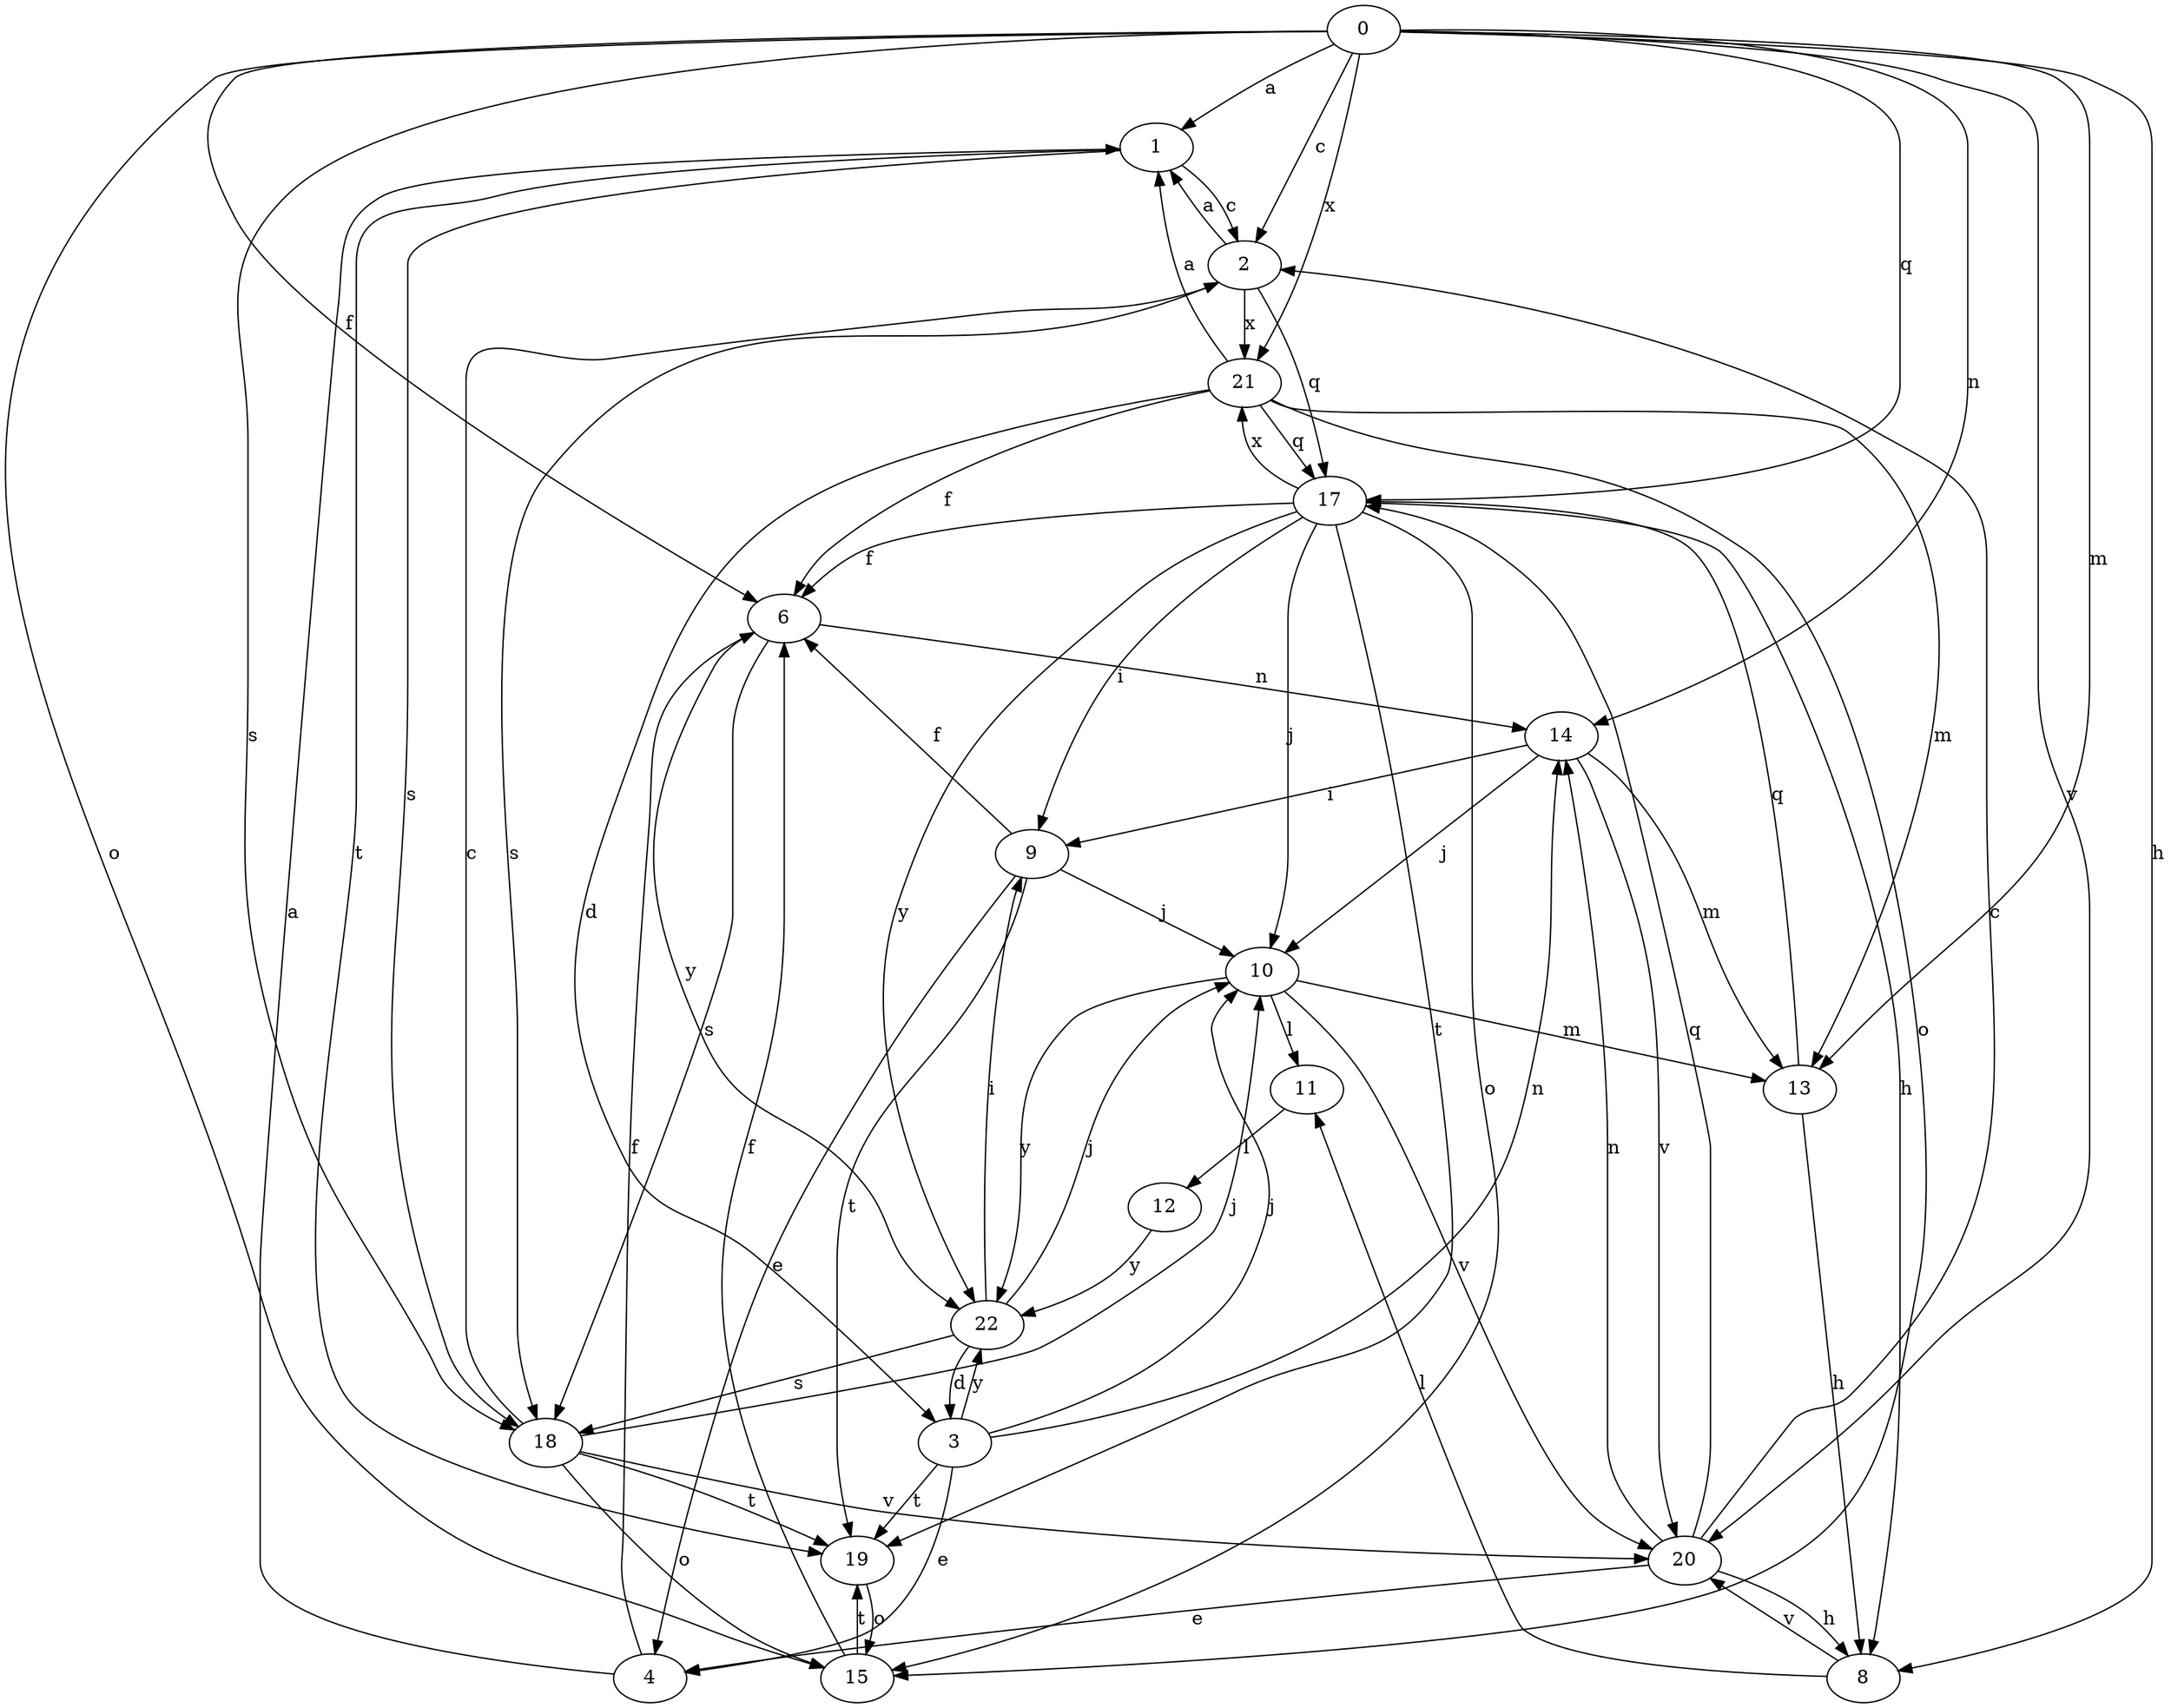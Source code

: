strict digraph  {
0;
1;
2;
3;
4;
6;
8;
9;
10;
11;
12;
13;
14;
15;
17;
18;
19;
20;
21;
22;
0 -> 1  [label=a];
0 -> 2  [label=c];
0 -> 6  [label=f];
0 -> 8  [label=h];
0 -> 13  [label=m];
0 -> 14  [label=n];
0 -> 15  [label=o];
0 -> 17  [label=q];
0 -> 18  [label=s];
0 -> 20  [label=v];
0 -> 21  [label=x];
1 -> 2  [label=c];
1 -> 18  [label=s];
1 -> 19  [label=t];
2 -> 1  [label=a];
2 -> 17  [label=q];
2 -> 18  [label=s];
2 -> 21  [label=x];
3 -> 4  [label=e];
3 -> 10  [label=j];
3 -> 14  [label=n];
3 -> 19  [label=t];
3 -> 22  [label=y];
4 -> 1  [label=a];
4 -> 6  [label=f];
6 -> 14  [label=n];
6 -> 18  [label=s];
6 -> 22  [label=y];
8 -> 11  [label=l];
8 -> 20  [label=v];
9 -> 4  [label=e];
9 -> 6  [label=f];
9 -> 10  [label=j];
9 -> 19  [label=t];
10 -> 11  [label=l];
10 -> 13  [label=m];
10 -> 20  [label=v];
10 -> 22  [label=y];
11 -> 12  [label=l];
12 -> 22  [label=y];
13 -> 8  [label=h];
13 -> 17  [label=q];
14 -> 9  [label=i];
14 -> 10  [label=j];
14 -> 13  [label=m];
14 -> 20  [label=v];
15 -> 6  [label=f];
15 -> 19  [label=t];
17 -> 6  [label=f];
17 -> 8  [label=h];
17 -> 9  [label=i];
17 -> 10  [label=j];
17 -> 15  [label=o];
17 -> 19  [label=t];
17 -> 21  [label=x];
17 -> 22  [label=y];
18 -> 2  [label=c];
18 -> 10  [label=j];
18 -> 15  [label=o];
18 -> 19  [label=t];
18 -> 20  [label=v];
19 -> 15  [label=o];
20 -> 2  [label=c];
20 -> 4  [label=e];
20 -> 8  [label=h];
20 -> 14  [label=n];
20 -> 17  [label=q];
21 -> 1  [label=a];
21 -> 3  [label=d];
21 -> 6  [label=f];
21 -> 13  [label=m];
21 -> 15  [label=o];
21 -> 17  [label=q];
22 -> 3  [label=d];
22 -> 9  [label=i];
22 -> 10  [label=j];
22 -> 18  [label=s];
}
